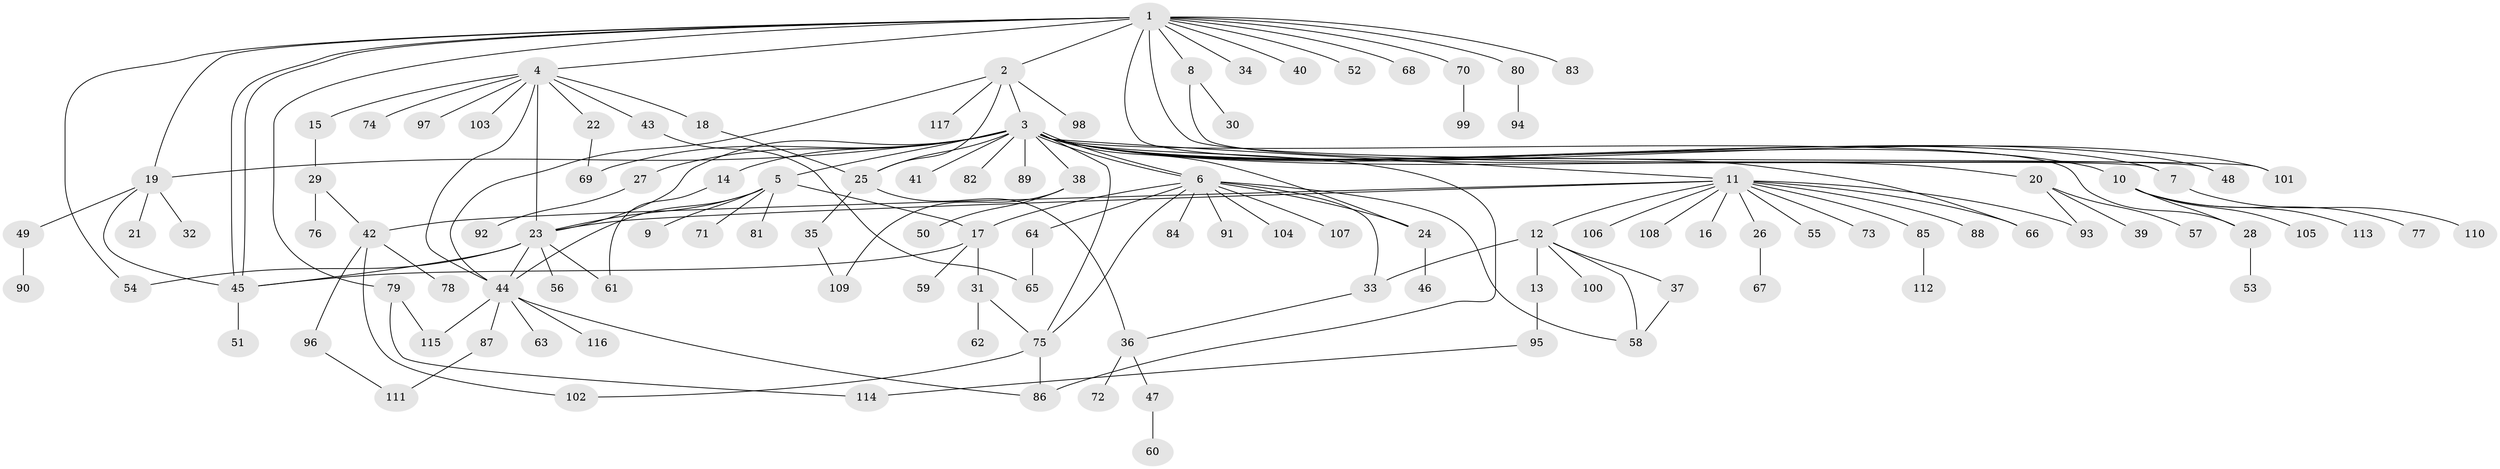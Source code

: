 // Generated by graph-tools (version 1.1) at 2025/46/03/09/25 04:46:54]
// undirected, 117 vertices, 156 edges
graph export_dot {
graph [start="1"]
  node [color=gray90,style=filled];
  1;
  2;
  3;
  4;
  5;
  6;
  7;
  8;
  9;
  10;
  11;
  12;
  13;
  14;
  15;
  16;
  17;
  18;
  19;
  20;
  21;
  22;
  23;
  24;
  25;
  26;
  27;
  28;
  29;
  30;
  31;
  32;
  33;
  34;
  35;
  36;
  37;
  38;
  39;
  40;
  41;
  42;
  43;
  44;
  45;
  46;
  47;
  48;
  49;
  50;
  51;
  52;
  53;
  54;
  55;
  56;
  57;
  58;
  59;
  60;
  61;
  62;
  63;
  64;
  65;
  66;
  67;
  68;
  69;
  70;
  71;
  72;
  73;
  74;
  75;
  76;
  77;
  78;
  79;
  80;
  81;
  82;
  83;
  84;
  85;
  86;
  87;
  88;
  89;
  90;
  91;
  92;
  93;
  94;
  95;
  96;
  97;
  98;
  99;
  100;
  101;
  102;
  103;
  104;
  105;
  106;
  107;
  108;
  109;
  110;
  111;
  112;
  113;
  114;
  115;
  116;
  117;
  1 -- 2;
  1 -- 4;
  1 -- 7;
  1 -- 8;
  1 -- 19;
  1 -- 34;
  1 -- 40;
  1 -- 45;
  1 -- 45;
  1 -- 48;
  1 -- 52;
  1 -- 54;
  1 -- 68;
  1 -- 70;
  1 -- 79;
  1 -- 80;
  1 -- 83;
  2 -- 3;
  2 -- 25;
  2 -- 44;
  2 -- 98;
  2 -- 117;
  3 -- 5;
  3 -- 6;
  3 -- 6;
  3 -- 7;
  3 -- 10;
  3 -- 11;
  3 -- 14;
  3 -- 19;
  3 -- 20;
  3 -- 23;
  3 -- 24;
  3 -- 25;
  3 -- 27;
  3 -- 28;
  3 -- 38;
  3 -- 41;
  3 -- 48;
  3 -- 66;
  3 -- 69;
  3 -- 75;
  3 -- 82;
  3 -- 86;
  3 -- 89;
  3 -- 101;
  4 -- 15;
  4 -- 18;
  4 -- 22;
  4 -- 23;
  4 -- 43;
  4 -- 44;
  4 -- 74;
  4 -- 97;
  4 -- 103;
  5 -- 9;
  5 -- 17;
  5 -- 23;
  5 -- 44;
  5 -- 71;
  5 -- 81;
  6 -- 17;
  6 -- 24;
  6 -- 33;
  6 -- 58;
  6 -- 64;
  6 -- 75;
  6 -- 84;
  6 -- 91;
  6 -- 104;
  6 -- 107;
  7 -- 110;
  8 -- 30;
  8 -- 101;
  10 -- 28;
  10 -- 77;
  10 -- 105;
  10 -- 113;
  11 -- 12;
  11 -- 16;
  11 -- 23;
  11 -- 26;
  11 -- 42;
  11 -- 55;
  11 -- 66;
  11 -- 73;
  11 -- 85;
  11 -- 88;
  11 -- 93;
  11 -- 106;
  11 -- 108;
  12 -- 13;
  12 -- 33;
  12 -- 37;
  12 -- 58;
  12 -- 100;
  13 -- 95;
  14 -- 61;
  15 -- 29;
  17 -- 31;
  17 -- 45;
  17 -- 59;
  18 -- 25;
  19 -- 21;
  19 -- 32;
  19 -- 45;
  19 -- 49;
  20 -- 39;
  20 -- 57;
  20 -- 93;
  22 -- 69;
  23 -- 44;
  23 -- 45;
  23 -- 54;
  23 -- 56;
  23 -- 61;
  24 -- 46;
  25 -- 35;
  25 -- 36;
  26 -- 67;
  27 -- 92;
  28 -- 53;
  29 -- 42;
  29 -- 76;
  31 -- 62;
  31 -- 75;
  33 -- 36;
  35 -- 109;
  36 -- 47;
  36 -- 72;
  37 -- 58;
  38 -- 50;
  38 -- 109;
  42 -- 78;
  42 -- 96;
  42 -- 102;
  43 -- 65;
  44 -- 63;
  44 -- 86;
  44 -- 87;
  44 -- 115;
  44 -- 116;
  45 -- 51;
  47 -- 60;
  49 -- 90;
  64 -- 65;
  70 -- 99;
  75 -- 86;
  75 -- 102;
  79 -- 114;
  79 -- 115;
  80 -- 94;
  85 -- 112;
  87 -- 111;
  95 -- 114;
  96 -- 111;
}
